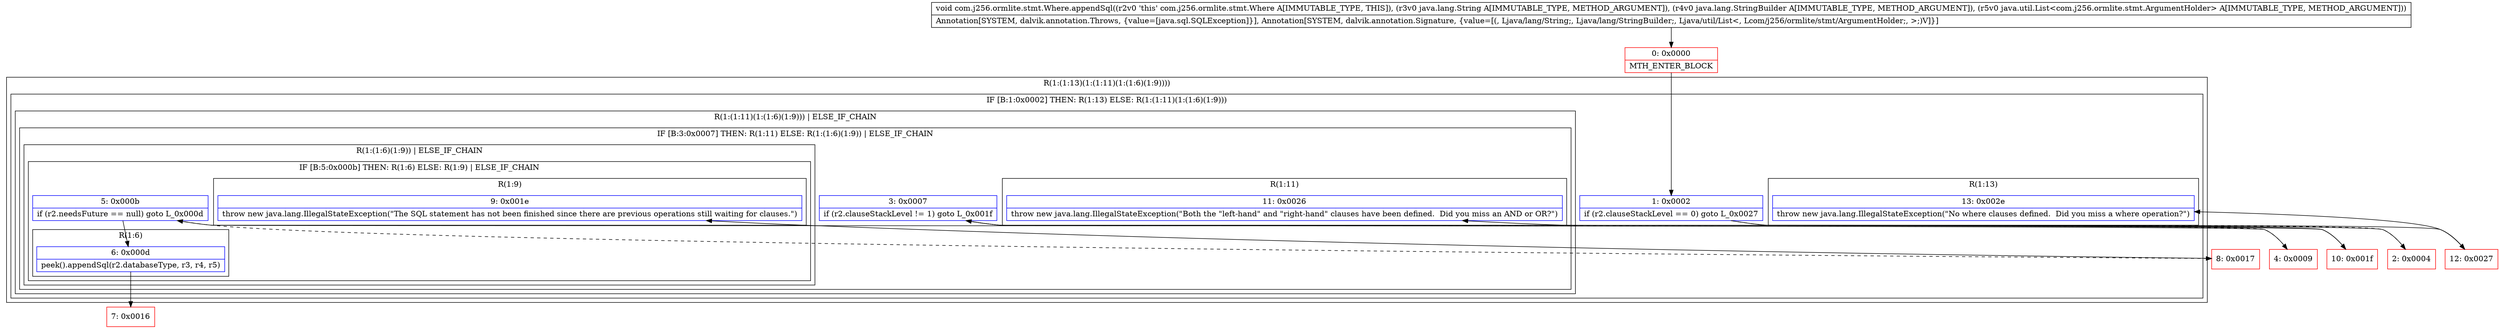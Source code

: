digraph "CFG forcom.j256.ormlite.stmt.Where.appendSql(Ljava\/lang\/String;Ljava\/lang\/StringBuilder;Ljava\/util\/List;)V" {
subgraph cluster_Region_1681483974 {
label = "R(1:(1:13)(1:(1:11)(1:(1:6)(1:9))))";
node [shape=record,color=blue];
subgraph cluster_IfRegion_425439463 {
label = "IF [B:1:0x0002] THEN: R(1:13) ELSE: R(1:(1:11)(1:(1:6)(1:9)))";
node [shape=record,color=blue];
Node_1 [shape=record,label="{1\:\ 0x0002|if (r2.clauseStackLevel == 0) goto L_0x0027\l}"];
subgraph cluster_Region_602077549 {
label = "R(1:13)";
node [shape=record,color=blue];
Node_13 [shape=record,label="{13\:\ 0x002e|throw new java.lang.IllegalStateException(\"No where clauses defined.  Did you miss a where operation?\")\l}"];
}
subgraph cluster_Region_1524419231 {
label = "R(1:(1:11)(1:(1:6)(1:9))) | ELSE_IF_CHAIN\l";
node [shape=record,color=blue];
subgraph cluster_IfRegion_1963779674 {
label = "IF [B:3:0x0007] THEN: R(1:11) ELSE: R(1:(1:6)(1:9)) | ELSE_IF_CHAIN\l";
node [shape=record,color=blue];
Node_3 [shape=record,label="{3\:\ 0x0007|if (r2.clauseStackLevel != 1) goto L_0x001f\l}"];
subgraph cluster_Region_823438484 {
label = "R(1:11)";
node [shape=record,color=blue];
Node_11 [shape=record,label="{11\:\ 0x0026|throw new java.lang.IllegalStateException(\"Both the \"left\-hand\" and \"right\-hand\" clauses have been defined.  Did you miss an AND or OR?\")\l}"];
}
subgraph cluster_Region_84480586 {
label = "R(1:(1:6)(1:9)) | ELSE_IF_CHAIN\l";
node [shape=record,color=blue];
subgraph cluster_IfRegion_960342086 {
label = "IF [B:5:0x000b] THEN: R(1:6) ELSE: R(1:9) | ELSE_IF_CHAIN\l";
node [shape=record,color=blue];
Node_5 [shape=record,label="{5\:\ 0x000b|if (r2.needsFuture == null) goto L_0x000d\l}"];
subgraph cluster_Region_730969869 {
label = "R(1:6)";
node [shape=record,color=blue];
Node_6 [shape=record,label="{6\:\ 0x000d|peek().appendSql(r2.databaseType, r3, r4, r5)\l}"];
}
subgraph cluster_Region_1064685287 {
label = "R(1:9)";
node [shape=record,color=blue];
Node_9 [shape=record,label="{9\:\ 0x001e|throw new java.lang.IllegalStateException(\"The SQL statement has not been finished since there are previous operations still waiting for clauses.\")\l}"];
}
}
}
}
}
}
}
Node_0 [shape=record,color=red,label="{0\:\ 0x0000|MTH_ENTER_BLOCK\l}"];
Node_2 [shape=record,color=red,label="{2\:\ 0x0004}"];
Node_4 [shape=record,color=red,label="{4\:\ 0x0009}"];
Node_7 [shape=record,color=red,label="{7\:\ 0x0016}"];
Node_8 [shape=record,color=red,label="{8\:\ 0x0017}"];
Node_10 [shape=record,color=red,label="{10\:\ 0x001f}"];
Node_12 [shape=record,color=red,label="{12\:\ 0x0027}"];
MethodNode[shape=record,label="{void com.j256.ormlite.stmt.Where.appendSql((r2v0 'this' com.j256.ormlite.stmt.Where A[IMMUTABLE_TYPE, THIS]), (r3v0 java.lang.String A[IMMUTABLE_TYPE, METHOD_ARGUMENT]), (r4v0 java.lang.StringBuilder A[IMMUTABLE_TYPE, METHOD_ARGUMENT]), (r5v0 java.util.List\<com.j256.ormlite.stmt.ArgumentHolder\> A[IMMUTABLE_TYPE, METHOD_ARGUMENT]))  | Annotation[SYSTEM, dalvik.annotation.Throws, \{value=[java.sql.SQLException]\}], Annotation[SYSTEM, dalvik.annotation.Signature, \{value=[(, Ljava\/lang\/String;, Ljava\/lang\/StringBuilder;, Ljava\/util\/List\<, Lcom\/j256\/ormlite\/stmt\/ArgumentHolder;, \>;)V]\}]\l}"];
MethodNode -> Node_0;
Node_1 -> Node_2[style=dashed];
Node_1 -> Node_12;
Node_3 -> Node_4[style=dashed];
Node_3 -> Node_10;
Node_5 -> Node_6;
Node_5 -> Node_8[style=dashed];
Node_6 -> Node_7;
Node_0 -> Node_1;
Node_2 -> Node_3;
Node_4 -> Node_5;
Node_8 -> Node_9;
Node_10 -> Node_11;
Node_12 -> Node_13;
}

